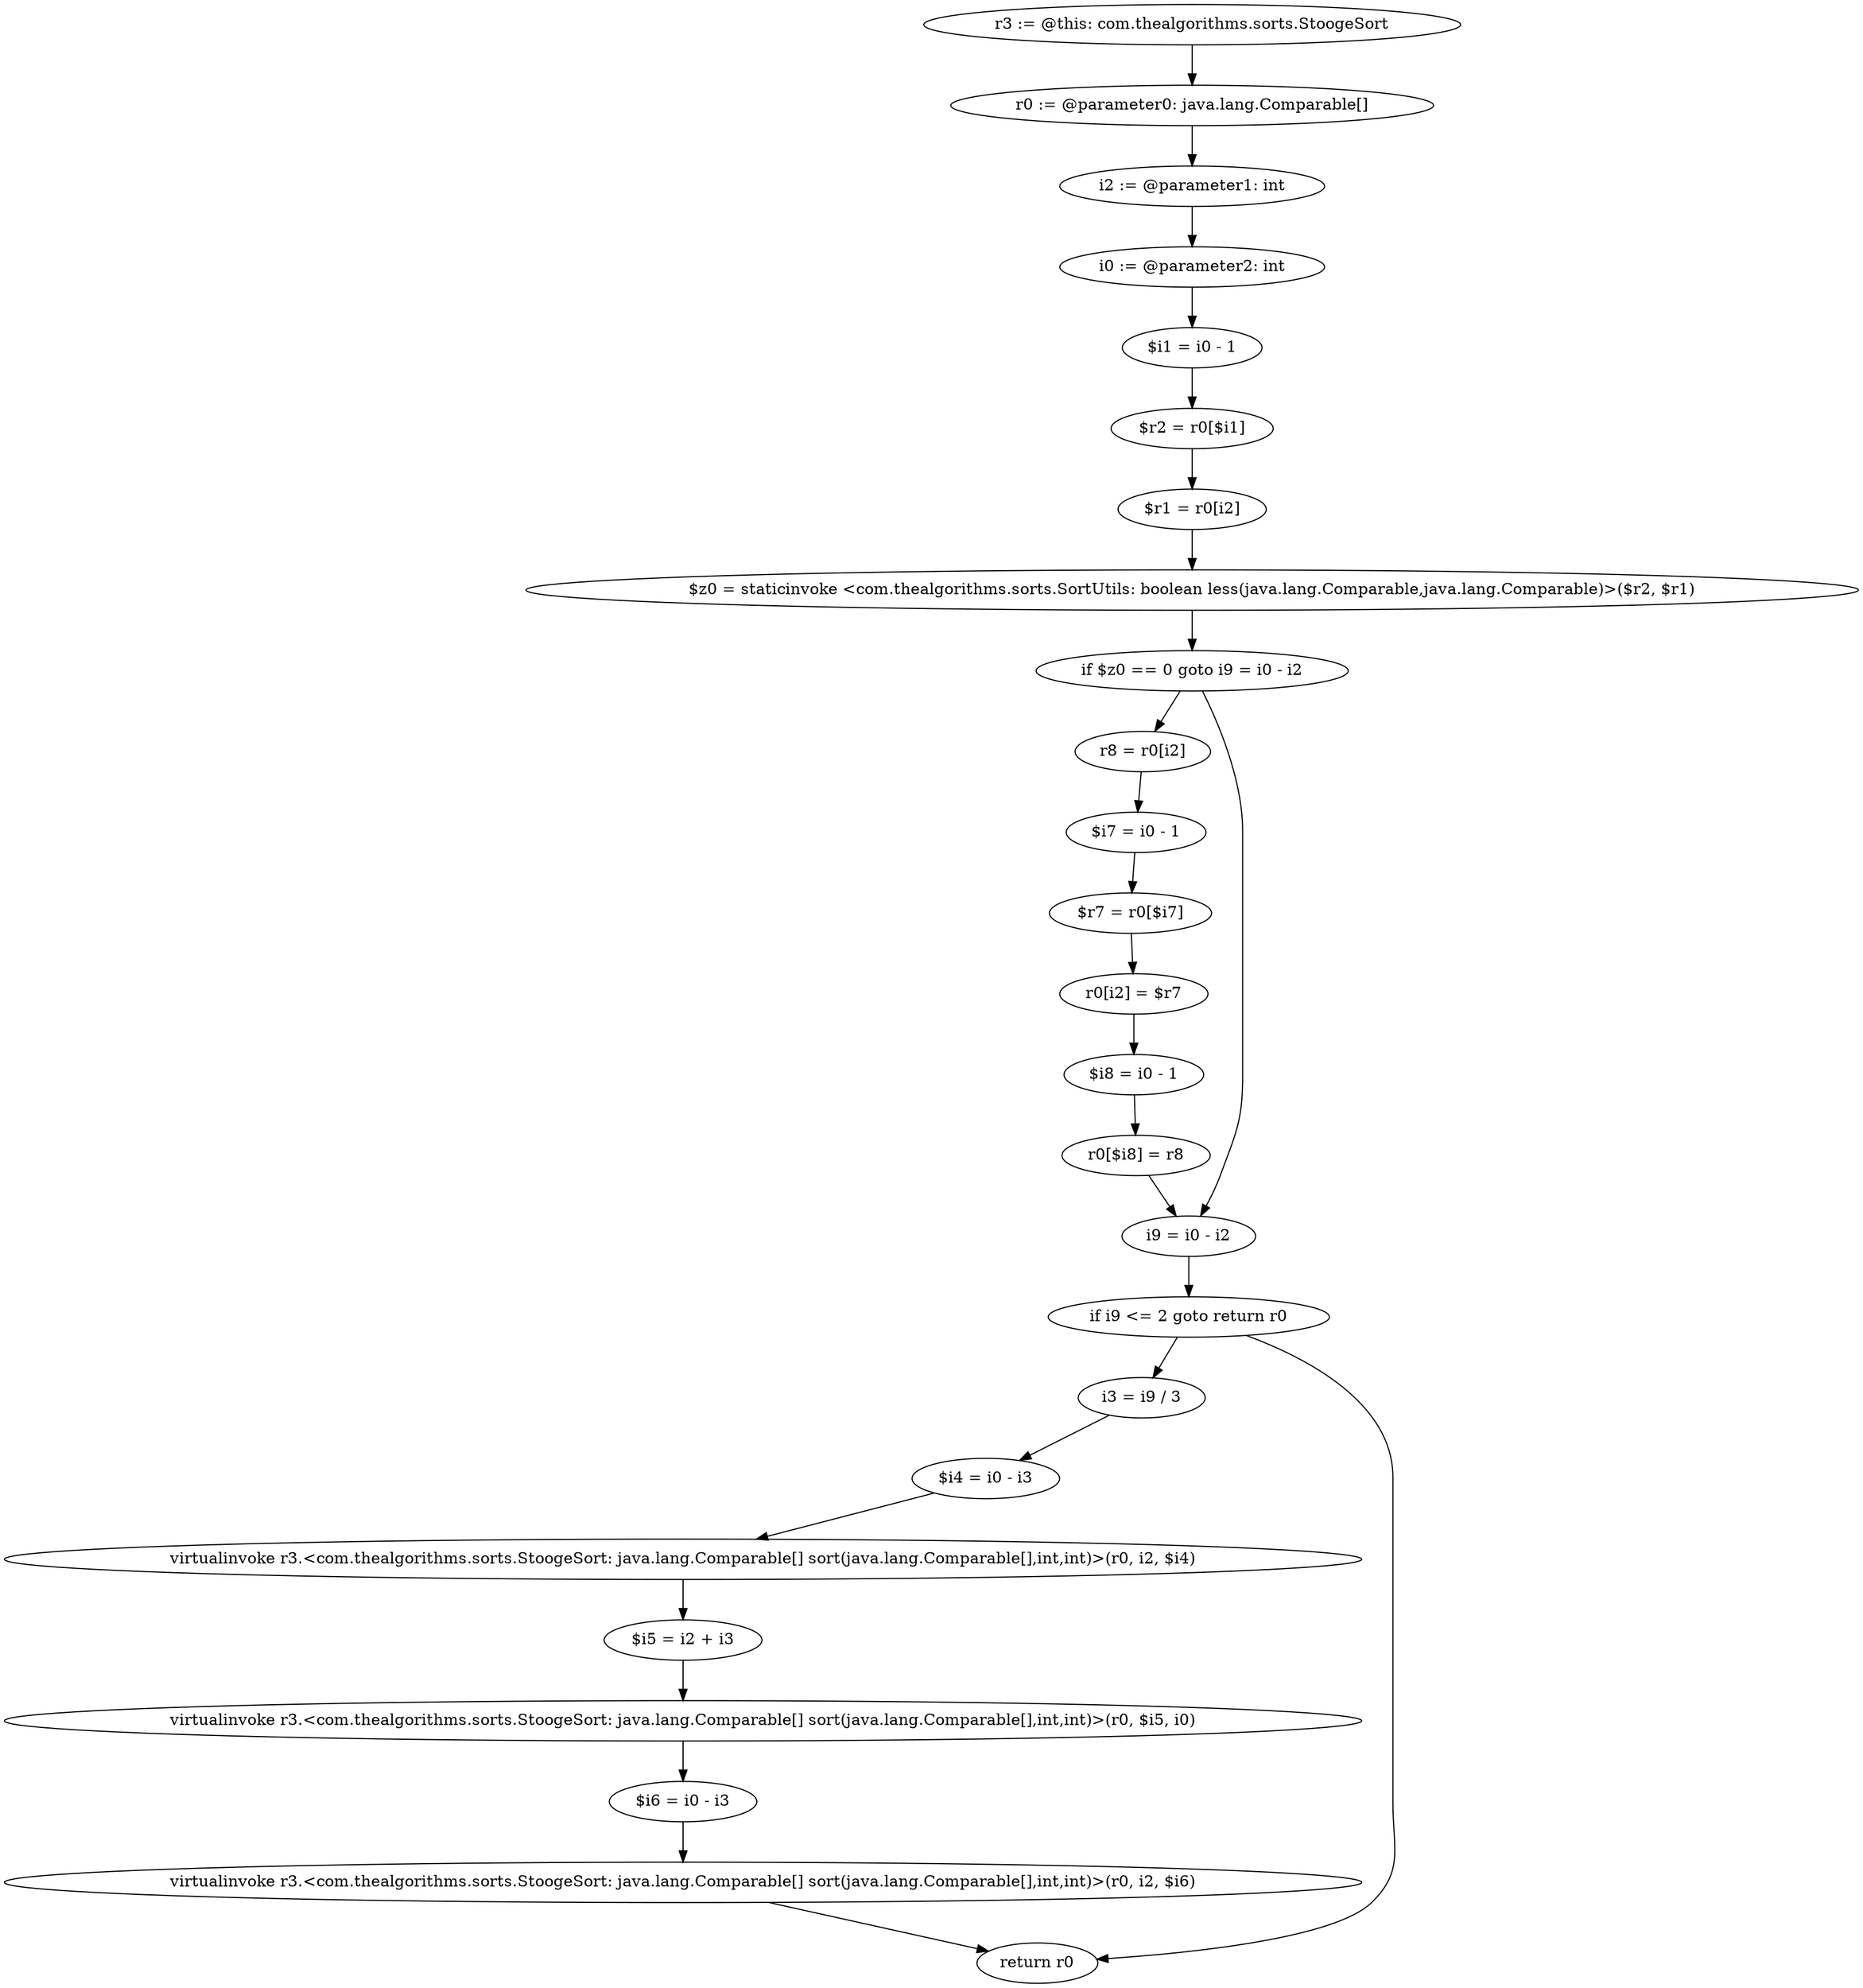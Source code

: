 digraph "unitGraph" {
    "r3 := @this: com.thealgorithms.sorts.StoogeSort"
    "r0 := @parameter0: java.lang.Comparable[]"
    "i2 := @parameter1: int"
    "i0 := @parameter2: int"
    "$i1 = i0 - 1"
    "$r2 = r0[$i1]"
    "$r1 = r0[i2]"
    "$z0 = staticinvoke <com.thealgorithms.sorts.SortUtils: boolean less(java.lang.Comparable,java.lang.Comparable)>($r2, $r1)"
    "if $z0 == 0 goto i9 = i0 - i2"
    "r8 = r0[i2]"
    "$i7 = i0 - 1"
    "$r7 = r0[$i7]"
    "r0[i2] = $r7"
    "$i8 = i0 - 1"
    "r0[$i8] = r8"
    "i9 = i0 - i2"
    "if i9 <= 2 goto return r0"
    "i3 = i9 / 3"
    "$i4 = i0 - i3"
    "virtualinvoke r3.<com.thealgorithms.sorts.StoogeSort: java.lang.Comparable[] sort(java.lang.Comparable[],int,int)>(r0, i2, $i4)"
    "$i5 = i2 + i3"
    "virtualinvoke r3.<com.thealgorithms.sorts.StoogeSort: java.lang.Comparable[] sort(java.lang.Comparable[],int,int)>(r0, $i5, i0)"
    "$i6 = i0 - i3"
    "virtualinvoke r3.<com.thealgorithms.sorts.StoogeSort: java.lang.Comparable[] sort(java.lang.Comparable[],int,int)>(r0, i2, $i6)"
    "return r0"
    "r3 := @this: com.thealgorithms.sorts.StoogeSort"->"r0 := @parameter0: java.lang.Comparable[]";
    "r0 := @parameter0: java.lang.Comparable[]"->"i2 := @parameter1: int";
    "i2 := @parameter1: int"->"i0 := @parameter2: int";
    "i0 := @parameter2: int"->"$i1 = i0 - 1";
    "$i1 = i0 - 1"->"$r2 = r0[$i1]";
    "$r2 = r0[$i1]"->"$r1 = r0[i2]";
    "$r1 = r0[i2]"->"$z0 = staticinvoke <com.thealgorithms.sorts.SortUtils: boolean less(java.lang.Comparable,java.lang.Comparable)>($r2, $r1)";
    "$z0 = staticinvoke <com.thealgorithms.sorts.SortUtils: boolean less(java.lang.Comparable,java.lang.Comparable)>($r2, $r1)"->"if $z0 == 0 goto i9 = i0 - i2";
    "if $z0 == 0 goto i9 = i0 - i2"->"r8 = r0[i2]";
    "if $z0 == 0 goto i9 = i0 - i2"->"i9 = i0 - i2";
    "r8 = r0[i2]"->"$i7 = i0 - 1";
    "$i7 = i0 - 1"->"$r7 = r0[$i7]";
    "$r7 = r0[$i7]"->"r0[i2] = $r7";
    "r0[i2] = $r7"->"$i8 = i0 - 1";
    "$i8 = i0 - 1"->"r0[$i8] = r8";
    "r0[$i8] = r8"->"i9 = i0 - i2";
    "i9 = i0 - i2"->"if i9 <= 2 goto return r0";
    "if i9 <= 2 goto return r0"->"i3 = i9 / 3";
    "if i9 <= 2 goto return r0"->"return r0";
    "i3 = i9 / 3"->"$i4 = i0 - i3";
    "$i4 = i0 - i3"->"virtualinvoke r3.<com.thealgorithms.sorts.StoogeSort: java.lang.Comparable[] sort(java.lang.Comparable[],int,int)>(r0, i2, $i4)";
    "virtualinvoke r3.<com.thealgorithms.sorts.StoogeSort: java.lang.Comparable[] sort(java.lang.Comparable[],int,int)>(r0, i2, $i4)"->"$i5 = i2 + i3";
    "$i5 = i2 + i3"->"virtualinvoke r3.<com.thealgorithms.sorts.StoogeSort: java.lang.Comparable[] sort(java.lang.Comparable[],int,int)>(r0, $i5, i0)";
    "virtualinvoke r3.<com.thealgorithms.sorts.StoogeSort: java.lang.Comparable[] sort(java.lang.Comparable[],int,int)>(r0, $i5, i0)"->"$i6 = i0 - i3";
    "$i6 = i0 - i3"->"virtualinvoke r3.<com.thealgorithms.sorts.StoogeSort: java.lang.Comparable[] sort(java.lang.Comparable[],int,int)>(r0, i2, $i6)";
    "virtualinvoke r3.<com.thealgorithms.sorts.StoogeSort: java.lang.Comparable[] sort(java.lang.Comparable[],int,int)>(r0, i2, $i6)"->"return r0";
}
